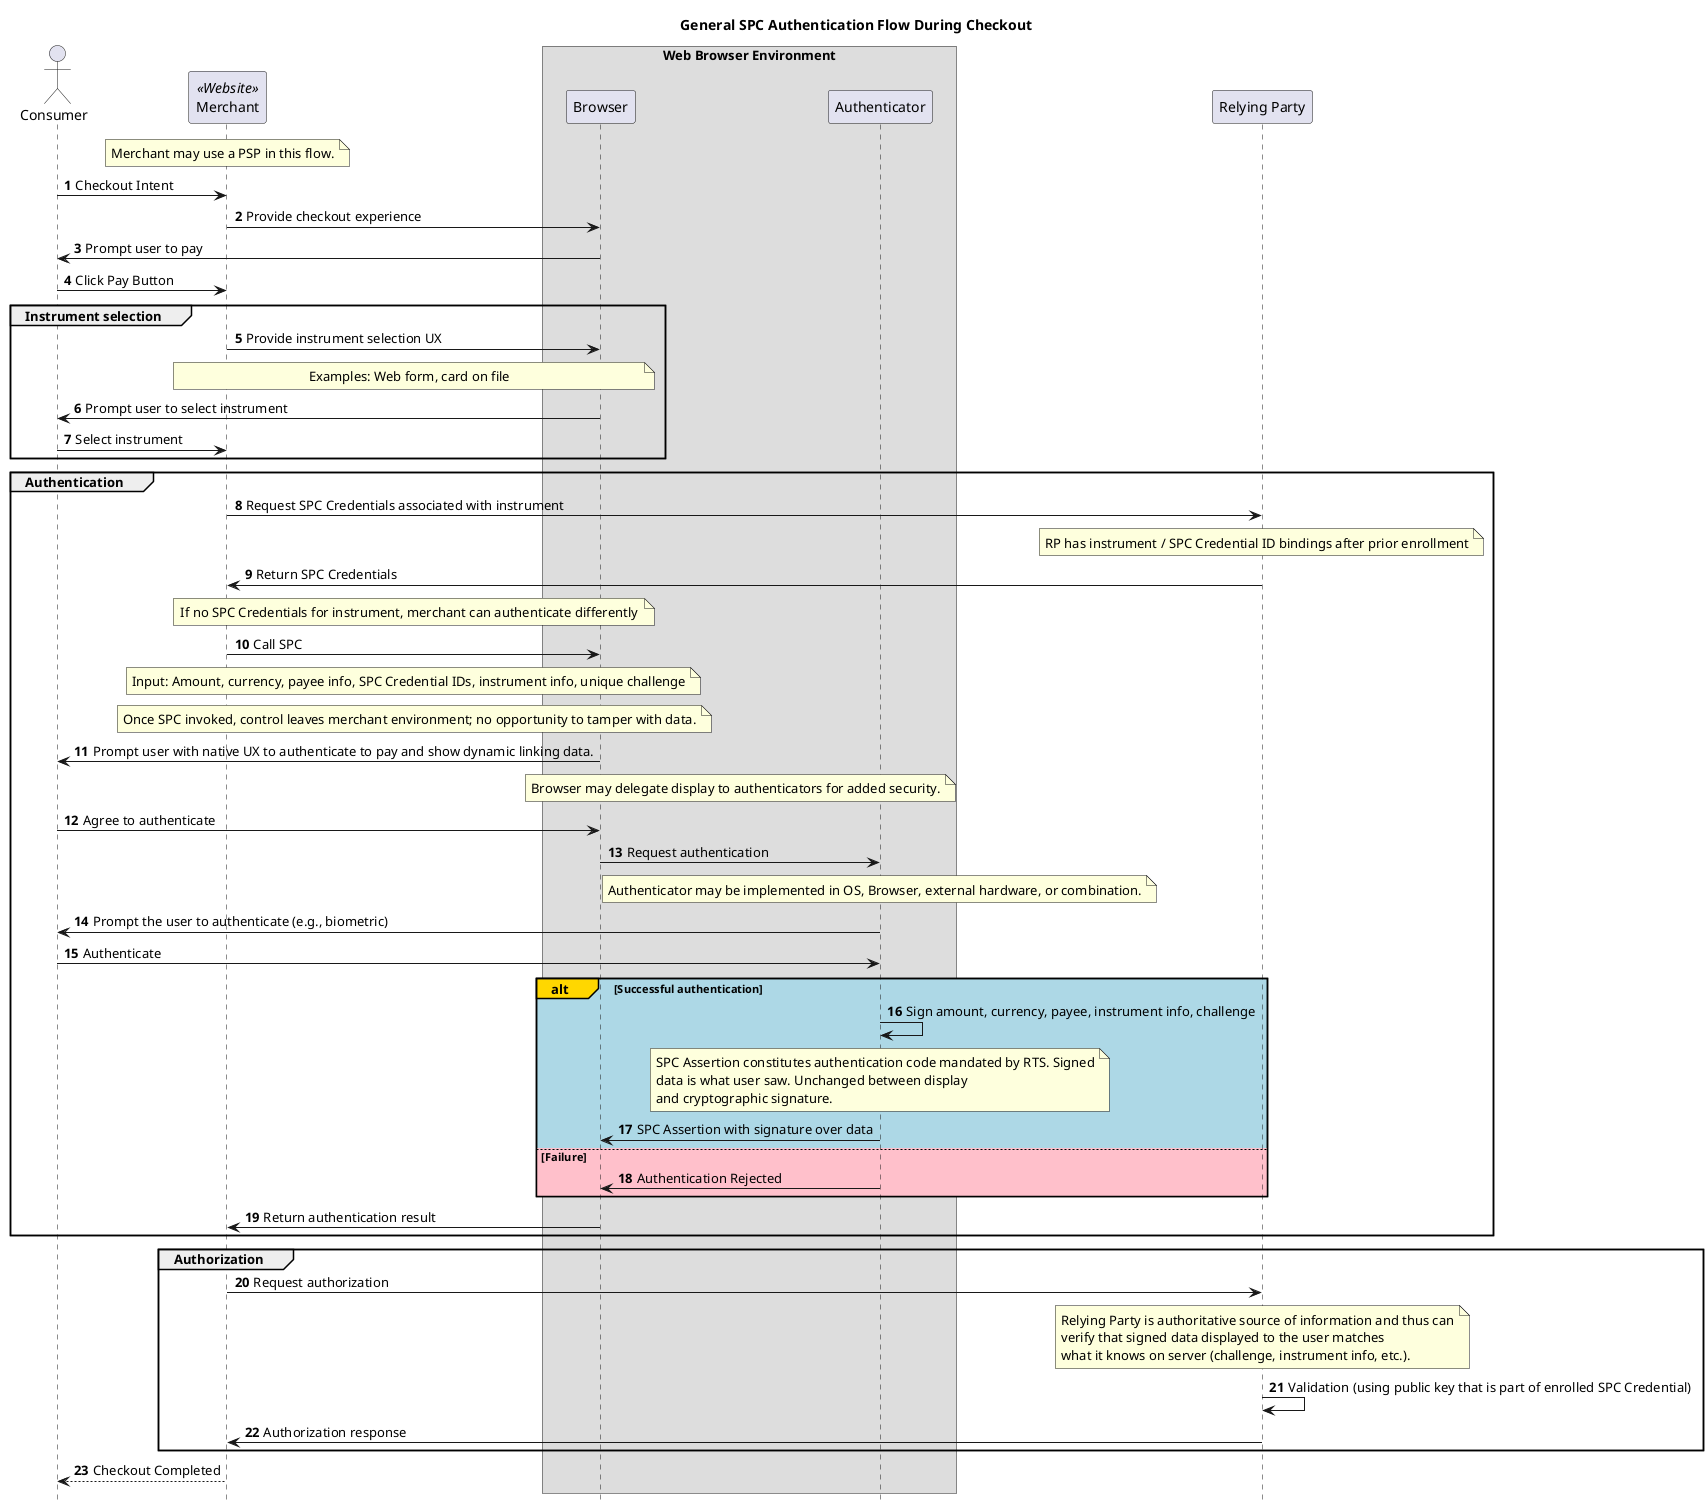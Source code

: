 @startuml

autonumber
hide footbox
skinparam ParticipantPadding 20
skinparam BoxPadding 10

title General SPC Authentication Flow During Checkout

actor Consumer as Consumer
participant Merchant as Merchant <<Website>>

box "Web Browser Environment"
  participant "Browser"
  participant "Authenticator"
end box

participant "Relying Party" as RP

note over Merchant
  Merchant may use a PSP in this flow.
end note
Consumer->Merchant: Checkout Intent
Merchant->Browser: Provide checkout experience
Browser->Consumer: Prompt user to pay
Consumer->Merchant: Click Pay Button
group Instrument selection
Merchant->Browser: Provide instrument selection UX
note over Merchant, Browser
  Examples: Web form, card on file
end note
Browser->Consumer: Prompt user to select instrument
Consumer->Merchant: Select instrument
end gorup
group Authentication
Merchant->RP: Request SPC Credentials associated with instrument
note over RP
  RP has instrument / SPC Credential ID bindings after prior enrollment
end note
RP->Merchant: Return SPC Credentials
note over Merchant, Browser
  If no SPC Credentials for instrument, merchant can authenticate differently
end note
Merchant->Browser: Call SPC
note over Merchant, Browser
  Input: Amount, currency, payee info, SPC Credential IDs, instrument info, unique challenge
end note
note over Merchant, Browser
  Once SPC invoked, control leaves merchant environment; no opportunity to tamper with data.
end note
Browser->Consumer: Prompt user with native UX to authenticate to pay and show dynamic linking data.
note over Browser, Authenticator
  Browser may delegate display to authenticators for added security.
end note
Consumer->Browser: Agree to authenticate
Browser->Authenticator: Request authentication
note over Authenticator
  Authenticator may be implemented in OS, Browser, external hardware, or combination.
end note
Authenticator->Consumer: Prompt the user to authenticate (e.g., biometric)
Consumer->Authenticator: Authenticate
alt#Gold #LightBlue Successful authentication
    Authenticator->Authenticator: Sign amount, currency, payee, instrument info, challenge
    note over Authenticator
       SPC Assertion constitutes authentication code mandated by RTS. Signed
       data is what user saw. Unchanged between display
       and cryptographic signature.
    end note
    Authenticator -> Browser: SPC Assertion with signature over data
else #Pink Failure
    Authenticator -> Browser: Authentication Rejected
end
Browser->Merchant: Return authentication result
end group
group Authorization
Merchant->RP: Request authorization
note over RP
  Relying Party is authoritative source of information and thus can
  verify that signed data displayed to the user matches
  what it knows on server (challenge, instrument info, etc.).
end note
RP->RP: Validation (using public key that is part of enrolled SPC Credential)
RP->Merchant: Authorization response
end group
Merchant-->Consumer: Checkout Completed

@enduml
